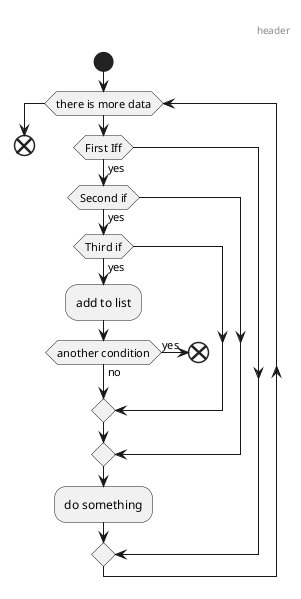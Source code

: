 @startuml

header

header

endheader

start

while (there is more data)

  if (First Iff) then (yes)

   if (Second if) then (yes)

if (Third if) then (yes)

:add to list;

if(another condition) then (no)

else(yes)

end

endif

endif

endif

:do something;

endif

endwhile

end

@enduml